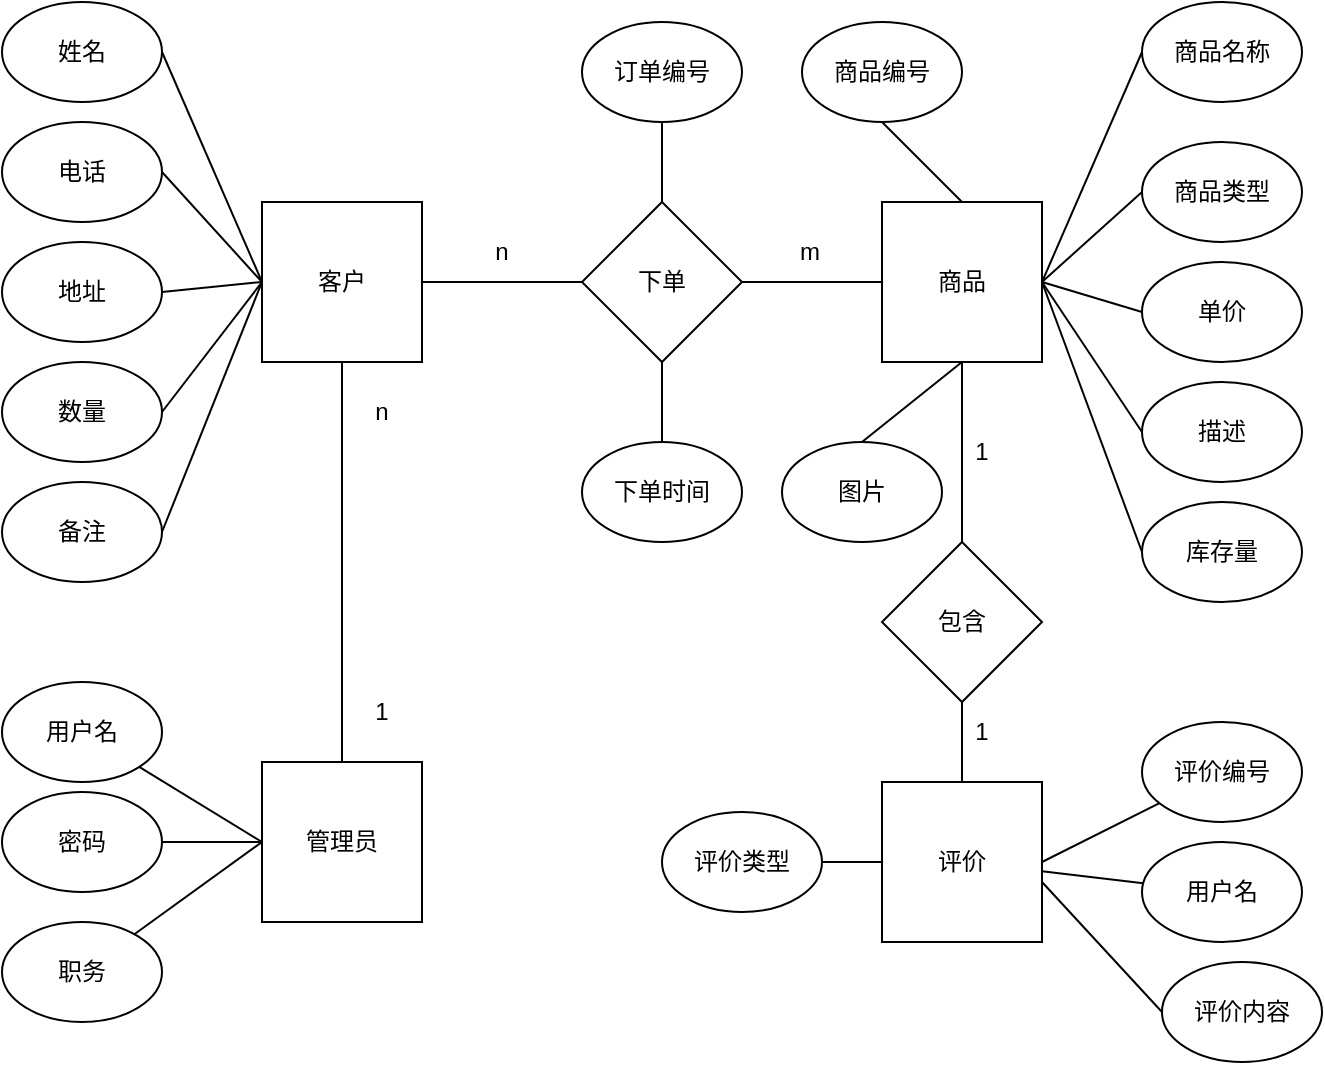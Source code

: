 <mxfile version="13.11.0" type="github">
  <diagram id="Z3qnRLCbTWZBspmnGukp" name="Page-1">
    <mxGraphModel dx="1038" dy="548" grid="1" gridSize="10" guides="1" tooltips="1" connect="1" arrows="1" fold="1" page="1" pageScale="1" pageWidth="827" pageHeight="1169" math="0" shadow="0">
      <root>
        <mxCell id="0" />
        <mxCell id="1" parent="0" />
        <mxCell id="iV4FCKDCkceHWrKzqnqT-1" style="edgeStyle=orthogonalEdgeStyle;rounded=0;orthogonalLoop=1;jettySize=auto;html=1;entryX=0;entryY=0.5;entryDx=0;entryDy=0;endArrow=none;endFill=0;" parent="1" source="qGPzBqT6a5XUFYiETim9-1" target="qGPzBqT6a5XUFYiETim9-10" edge="1">
          <mxGeometry relative="1" as="geometry" />
        </mxCell>
        <mxCell id="iV4FCKDCkceHWrKzqnqT-55" style="edgeStyle=none;rounded=0;orthogonalLoop=1;jettySize=auto;html=1;exitX=0.5;exitY=1;exitDx=0;exitDy=0;endArrow=none;endFill=0;" parent="1" source="qGPzBqT6a5XUFYiETim9-1" target="iV4FCKDCkceHWrKzqnqT-48" edge="1">
          <mxGeometry relative="1" as="geometry" />
        </mxCell>
        <mxCell id="qGPzBqT6a5XUFYiETim9-1" value="客户" style="whiteSpace=wrap;html=1;aspect=fixed;" parent="1" vertex="1">
          <mxGeometry x="160" y="170" width="80" height="80" as="geometry" />
        </mxCell>
        <mxCell id="qGPzBqT6a5XUFYiETim9-6" style="rounded=0;orthogonalLoop=1;jettySize=auto;html=1;exitX=1;exitY=0.5;exitDx=0;exitDy=0;entryX=0;entryY=0.5;entryDx=0;entryDy=0;endArrow=none;endFill=0;" parent="1" source="qGPzBqT6a5XUFYiETim9-2" target="qGPzBqT6a5XUFYiETim9-1" edge="1">
          <mxGeometry relative="1" as="geometry" />
        </mxCell>
        <mxCell id="qGPzBqT6a5XUFYiETim9-2" value="姓名" style="ellipse;whiteSpace=wrap;html=1;" parent="1" vertex="1">
          <mxGeometry x="30" y="70" width="80" height="50" as="geometry" />
        </mxCell>
        <mxCell id="qGPzBqT6a5XUFYiETim9-7" style="edgeStyle=none;rounded=0;orthogonalLoop=1;jettySize=auto;html=1;exitX=1;exitY=0.5;exitDx=0;exitDy=0;entryX=0;entryY=0.5;entryDx=0;entryDy=0;startArrow=none;startFill=0;endArrow=none;endFill=0;" parent="1" source="qGPzBqT6a5XUFYiETim9-3" target="qGPzBqT6a5XUFYiETim9-1" edge="1">
          <mxGeometry relative="1" as="geometry" />
        </mxCell>
        <mxCell id="qGPzBqT6a5XUFYiETim9-3" value="电话" style="ellipse;whiteSpace=wrap;html=1;" parent="1" vertex="1">
          <mxGeometry x="30" y="130" width="80" height="50" as="geometry" />
        </mxCell>
        <mxCell id="qGPzBqT6a5XUFYiETim9-8" style="edgeStyle=none;rounded=0;orthogonalLoop=1;jettySize=auto;html=1;exitX=1;exitY=0.5;exitDx=0;exitDy=0;entryX=0;entryY=0.5;entryDx=0;entryDy=0;startArrow=none;startFill=0;endArrow=none;endFill=0;" parent="1" source="qGPzBqT6a5XUFYiETim9-4" target="qGPzBqT6a5XUFYiETim9-1" edge="1">
          <mxGeometry relative="1" as="geometry" />
        </mxCell>
        <mxCell id="qGPzBqT6a5XUFYiETim9-4" value="地址" style="ellipse;whiteSpace=wrap;html=1;" parent="1" vertex="1">
          <mxGeometry x="30" y="190" width="80" height="50" as="geometry" />
        </mxCell>
        <mxCell id="qGPzBqT6a5XUFYiETim9-9" style="edgeStyle=none;rounded=0;orthogonalLoop=1;jettySize=auto;html=1;exitX=1;exitY=0.5;exitDx=0;exitDy=0;startArrow=none;startFill=0;endArrow=none;endFill=0;" parent="1" source="qGPzBqT6a5XUFYiETim9-5" edge="1">
          <mxGeometry relative="1" as="geometry">
            <mxPoint x="160" y="210" as="targetPoint" />
          </mxGeometry>
        </mxCell>
        <mxCell id="qGPzBqT6a5XUFYiETim9-5" value="备注" style="ellipse;whiteSpace=wrap;html=1;" parent="1" vertex="1">
          <mxGeometry x="30" y="310" width="80" height="50" as="geometry" />
        </mxCell>
        <mxCell id="iV4FCKDCkceHWrKzqnqT-26" style="edgeStyle=none;rounded=0;orthogonalLoop=1;jettySize=auto;html=1;exitX=1;exitY=0.5;exitDx=0;exitDy=0;entryX=0;entryY=0.5;entryDx=0;entryDy=0;endArrow=none;endFill=0;" parent="1" source="qGPzBqT6a5XUFYiETim9-10" target="iV4FCKDCkceHWrKzqnqT-9" edge="1">
          <mxGeometry relative="1" as="geometry" />
        </mxCell>
        <mxCell id="qGPzBqT6a5XUFYiETim9-10" value="下单" style="rhombus;whiteSpace=wrap;html=1;" parent="1" vertex="1">
          <mxGeometry x="320" y="170" width="80" height="80" as="geometry" />
        </mxCell>
        <mxCell id="iV4FCKDCkceHWrKzqnqT-6" style="edgeStyle=orthogonalEdgeStyle;rounded=0;orthogonalLoop=1;jettySize=auto;html=1;exitX=0.5;exitY=1;exitDx=0;exitDy=0;entryX=0.5;entryY=0;entryDx=0;entryDy=0;endArrow=none;endFill=0;" parent="1" source="iV4FCKDCkceHWrKzqnqT-2" target="qGPzBqT6a5XUFYiETim9-10" edge="1">
          <mxGeometry relative="1" as="geometry" />
        </mxCell>
        <mxCell id="iV4FCKDCkceHWrKzqnqT-2" value="订单编号" style="ellipse;whiteSpace=wrap;html=1;" parent="1" vertex="1">
          <mxGeometry x="320" y="80" width="80" height="50" as="geometry" />
        </mxCell>
        <mxCell id="iV4FCKDCkceHWrKzqnqT-5" style="edgeStyle=orthogonalEdgeStyle;rounded=0;orthogonalLoop=1;jettySize=auto;html=1;exitX=0.5;exitY=0;exitDx=0;exitDy=0;entryX=0.5;entryY=1;entryDx=0;entryDy=0;endArrow=none;endFill=0;" parent="1" source="iV4FCKDCkceHWrKzqnqT-3" target="qGPzBqT6a5XUFYiETim9-10" edge="1">
          <mxGeometry relative="1" as="geometry" />
        </mxCell>
        <mxCell id="iV4FCKDCkceHWrKzqnqT-3" value="下单时间" style="ellipse;whiteSpace=wrap;html=1;" parent="1" vertex="1">
          <mxGeometry x="320" y="290" width="80" height="50" as="geometry" />
        </mxCell>
        <mxCell id="iV4FCKDCkceHWrKzqnqT-8" style="rounded=0;orthogonalLoop=1;jettySize=auto;html=1;exitX=1;exitY=0.5;exitDx=0;exitDy=0;endArrow=none;endFill=0;" parent="1" source="iV4FCKDCkceHWrKzqnqT-4" edge="1">
          <mxGeometry relative="1" as="geometry">
            <mxPoint x="160" y="210" as="targetPoint" />
          </mxGeometry>
        </mxCell>
        <mxCell id="iV4FCKDCkceHWrKzqnqT-4" value="数量" style="ellipse;whiteSpace=wrap;html=1;" parent="1" vertex="1">
          <mxGeometry x="30" y="250" width="80" height="50" as="geometry" />
        </mxCell>
        <mxCell id="iV4FCKDCkceHWrKzqnqT-29" style="edgeStyle=none;rounded=0;orthogonalLoop=1;jettySize=auto;html=1;exitX=0.5;exitY=1;exitDx=0;exitDy=0;endArrow=none;endFill=0;" parent="1" source="iV4FCKDCkceHWrKzqnqT-9" target="iV4FCKDCkceHWrKzqnqT-28" edge="1">
          <mxGeometry relative="1" as="geometry" />
        </mxCell>
        <mxCell id="iV4FCKDCkceHWrKzqnqT-9" value="商品" style="whiteSpace=wrap;html=1;aspect=fixed;" parent="1" vertex="1">
          <mxGeometry x="470" y="170" width="80" height="80" as="geometry" />
        </mxCell>
        <mxCell id="iV4FCKDCkceHWrKzqnqT-17" style="edgeStyle=none;rounded=0;orthogonalLoop=1;jettySize=auto;html=1;exitX=0.5;exitY=1;exitDx=0;exitDy=0;entryX=0.5;entryY=0;entryDx=0;entryDy=0;endArrow=none;endFill=0;" parent="1" source="iV4FCKDCkceHWrKzqnqT-10" target="iV4FCKDCkceHWrKzqnqT-9" edge="1">
          <mxGeometry relative="1" as="geometry" />
        </mxCell>
        <mxCell id="iV4FCKDCkceHWrKzqnqT-10" value="商品编号" style="ellipse;whiteSpace=wrap;html=1;" parent="1" vertex="1">
          <mxGeometry x="430" y="80" width="80" height="50" as="geometry" />
        </mxCell>
        <mxCell id="iV4FCKDCkceHWrKzqnqT-24" style="edgeStyle=none;rounded=0;orthogonalLoop=1;jettySize=auto;html=1;exitX=0;exitY=0.5;exitDx=0;exitDy=0;entryX=1;entryY=0.5;entryDx=0;entryDy=0;endArrow=none;endFill=0;" parent="1" source="iV4FCKDCkceHWrKzqnqT-11" target="iV4FCKDCkceHWrKzqnqT-9" edge="1">
          <mxGeometry relative="1" as="geometry" />
        </mxCell>
        <mxCell id="iV4FCKDCkceHWrKzqnqT-11" value="商品名称" style="ellipse;whiteSpace=wrap;html=1;" parent="1" vertex="1">
          <mxGeometry x="600" y="70" width="80" height="50" as="geometry" />
        </mxCell>
        <mxCell id="iV4FCKDCkceHWrKzqnqT-23" style="edgeStyle=none;rounded=0;orthogonalLoop=1;jettySize=auto;html=1;exitX=0;exitY=0.5;exitDx=0;exitDy=0;endArrow=none;endFill=0;" parent="1" source="iV4FCKDCkceHWrKzqnqT-12" edge="1">
          <mxGeometry relative="1" as="geometry">
            <mxPoint x="550" y="210" as="targetPoint" />
          </mxGeometry>
        </mxCell>
        <mxCell id="iV4FCKDCkceHWrKzqnqT-12" value="商品类型" style="ellipse;whiteSpace=wrap;html=1;" parent="1" vertex="1">
          <mxGeometry x="600" y="140" width="80" height="50" as="geometry" />
        </mxCell>
        <mxCell id="iV4FCKDCkceHWrKzqnqT-22" style="edgeStyle=none;rounded=0;orthogonalLoop=1;jettySize=auto;html=1;exitX=0;exitY=0.5;exitDx=0;exitDy=0;endArrow=none;endFill=0;" parent="1" source="iV4FCKDCkceHWrKzqnqT-13" edge="1">
          <mxGeometry relative="1" as="geometry">
            <mxPoint x="550" y="210" as="targetPoint" />
          </mxGeometry>
        </mxCell>
        <mxCell id="iV4FCKDCkceHWrKzqnqT-13" value="单价" style="ellipse;whiteSpace=wrap;html=1;" parent="1" vertex="1">
          <mxGeometry x="600" y="200" width="80" height="50" as="geometry" />
        </mxCell>
        <mxCell id="iV4FCKDCkceHWrKzqnqT-20" style="edgeStyle=none;rounded=0;orthogonalLoop=1;jettySize=auto;html=1;exitX=0;exitY=0.5;exitDx=0;exitDy=0;entryX=1;entryY=0.5;entryDx=0;entryDy=0;endArrow=none;endFill=0;" parent="1" source="iV4FCKDCkceHWrKzqnqT-14" target="iV4FCKDCkceHWrKzqnqT-9" edge="1">
          <mxGeometry relative="1" as="geometry" />
        </mxCell>
        <mxCell id="iV4FCKDCkceHWrKzqnqT-14" value="描述" style="ellipse;whiteSpace=wrap;html=1;" parent="1" vertex="1">
          <mxGeometry x="600" y="260" width="80" height="50" as="geometry" />
        </mxCell>
        <mxCell id="iV4FCKDCkceHWrKzqnqT-25" style="edgeStyle=none;rounded=0;orthogonalLoop=1;jettySize=auto;html=1;exitX=0;exitY=0.5;exitDx=0;exitDy=0;endArrow=none;endFill=0;" parent="1" source="iV4FCKDCkceHWrKzqnqT-15" edge="1">
          <mxGeometry relative="1" as="geometry">
            <mxPoint x="550" y="210" as="targetPoint" />
          </mxGeometry>
        </mxCell>
        <mxCell id="iV4FCKDCkceHWrKzqnqT-15" value="库存量" style="ellipse;whiteSpace=wrap;html=1;" parent="1" vertex="1">
          <mxGeometry x="600" y="320" width="80" height="50" as="geometry" />
        </mxCell>
        <mxCell id="iV4FCKDCkceHWrKzqnqT-18" style="edgeStyle=none;rounded=0;orthogonalLoop=1;jettySize=auto;html=1;exitX=0.5;exitY=0;exitDx=0;exitDy=0;entryX=0.5;entryY=1;entryDx=0;entryDy=0;endArrow=none;endFill=0;" parent="1" source="iV4FCKDCkceHWrKzqnqT-16" target="iV4FCKDCkceHWrKzqnqT-9" edge="1">
          <mxGeometry relative="1" as="geometry" />
        </mxCell>
        <mxCell id="iV4FCKDCkceHWrKzqnqT-16" value="图片" style="ellipse;whiteSpace=wrap;html=1;" parent="1" vertex="1">
          <mxGeometry x="420" y="290" width="80" height="50" as="geometry" />
        </mxCell>
        <mxCell id="iV4FCKDCkceHWrKzqnqT-27" value="评价" style="whiteSpace=wrap;html=1;aspect=fixed;" parent="1" vertex="1">
          <mxGeometry x="470" y="460" width="80" height="80" as="geometry" />
        </mxCell>
        <mxCell id="iV4FCKDCkceHWrKzqnqT-30" style="edgeStyle=none;rounded=0;orthogonalLoop=1;jettySize=auto;html=1;exitX=0.5;exitY=1;exitDx=0;exitDy=0;endArrow=none;endFill=0;" parent="1" source="iV4FCKDCkceHWrKzqnqT-28" target="iV4FCKDCkceHWrKzqnqT-27" edge="1">
          <mxGeometry relative="1" as="geometry" />
        </mxCell>
        <mxCell id="iV4FCKDCkceHWrKzqnqT-28" value="包含" style="rhombus;whiteSpace=wrap;html=1;" parent="1" vertex="1">
          <mxGeometry x="470" y="340" width="80" height="80" as="geometry" />
        </mxCell>
        <mxCell id="iV4FCKDCkceHWrKzqnqT-38" style="edgeStyle=none;rounded=0;orthogonalLoop=1;jettySize=auto;html=1;entryX=1;entryY=0.5;entryDx=0;entryDy=0;endArrow=none;endFill=0;" parent="1" source="iV4FCKDCkceHWrKzqnqT-31" target="iV4FCKDCkceHWrKzqnqT-27" edge="1">
          <mxGeometry relative="1" as="geometry" />
        </mxCell>
        <mxCell id="iV4FCKDCkceHWrKzqnqT-31" value="评价编号" style="ellipse;whiteSpace=wrap;html=1;" parent="1" vertex="1">
          <mxGeometry x="600" y="430" width="80" height="50" as="geometry" />
        </mxCell>
        <mxCell id="iV4FCKDCkceHWrKzqnqT-39" style="edgeStyle=none;rounded=0;orthogonalLoop=1;jettySize=auto;html=1;endArrow=none;endFill=0;" parent="1" source="iV4FCKDCkceHWrKzqnqT-32" target="iV4FCKDCkceHWrKzqnqT-27" edge="1">
          <mxGeometry relative="1" as="geometry" />
        </mxCell>
        <mxCell id="iV4FCKDCkceHWrKzqnqT-32" value="用户名" style="ellipse;whiteSpace=wrap;html=1;" parent="1" vertex="1">
          <mxGeometry x="600" y="490" width="80" height="50" as="geometry" />
        </mxCell>
        <mxCell id="iV4FCKDCkceHWrKzqnqT-36" style="edgeStyle=none;rounded=0;orthogonalLoop=1;jettySize=auto;html=1;exitX=1;exitY=0.5;exitDx=0;exitDy=0;entryX=0;entryY=0.5;entryDx=0;entryDy=0;endArrow=none;endFill=0;" parent="1" source="iV4FCKDCkceHWrKzqnqT-34" target="iV4FCKDCkceHWrKzqnqT-27" edge="1">
          <mxGeometry relative="1" as="geometry" />
        </mxCell>
        <mxCell id="iV4FCKDCkceHWrKzqnqT-34" value="评价类型" style="ellipse;whiteSpace=wrap;html=1;" parent="1" vertex="1">
          <mxGeometry x="360" y="475" width="80" height="50" as="geometry" />
        </mxCell>
        <mxCell id="1l-bnHGakxUMxPDp2j0W-1" style="rounded=0;orthogonalLoop=1;jettySize=auto;html=1;exitX=0;exitY=0.5;exitDx=0;exitDy=0;entryX=1;entryY=0.625;entryDx=0;entryDy=0;endArrow=none;endFill=0;entryPerimeter=0;" edge="1" parent="1" source="iV4FCKDCkceHWrKzqnqT-35" target="iV4FCKDCkceHWrKzqnqT-27">
          <mxGeometry relative="1" as="geometry" />
        </mxCell>
        <mxCell id="iV4FCKDCkceHWrKzqnqT-35" value="评价内容" style="ellipse;whiteSpace=wrap;html=1;" parent="1" vertex="1">
          <mxGeometry x="610" y="550" width="80" height="50" as="geometry" />
        </mxCell>
        <mxCell id="iV4FCKDCkceHWrKzqnqT-41" value="n" style="text;html=1;strokeColor=none;fillColor=none;align=center;verticalAlign=middle;whiteSpace=wrap;rounded=0;" parent="1" vertex="1">
          <mxGeometry x="260" y="180" width="40" height="30" as="geometry" />
        </mxCell>
        <mxCell id="iV4FCKDCkceHWrKzqnqT-42" style="edgeStyle=none;rounded=0;orthogonalLoop=1;jettySize=auto;html=1;exitX=0.5;exitY=0;exitDx=0;exitDy=0;endArrow=none;endFill=0;" parent="1" source="iV4FCKDCkceHWrKzqnqT-41" target="iV4FCKDCkceHWrKzqnqT-41" edge="1">
          <mxGeometry relative="1" as="geometry" />
        </mxCell>
        <mxCell id="iV4FCKDCkceHWrKzqnqT-44" value="m" style="text;html=1;strokeColor=none;fillColor=none;align=center;verticalAlign=middle;whiteSpace=wrap;rounded=0;" parent="1" vertex="1">
          <mxGeometry x="413.5" y="180" width="40" height="30" as="geometry" />
        </mxCell>
        <mxCell id="iV4FCKDCkceHWrKzqnqT-46" value="1" style="text;html=1;strokeColor=none;fillColor=none;align=center;verticalAlign=middle;whiteSpace=wrap;rounded=0;" parent="1" vertex="1">
          <mxGeometry x="500" y="280" width="40" height="30" as="geometry" />
        </mxCell>
        <mxCell id="iV4FCKDCkceHWrKzqnqT-47" value="1" style="text;html=1;strokeColor=none;fillColor=none;align=center;verticalAlign=middle;whiteSpace=wrap;rounded=0;" parent="1" vertex="1">
          <mxGeometry x="500" y="420" width="40" height="30" as="geometry" />
        </mxCell>
        <mxCell id="iV4FCKDCkceHWrKzqnqT-48" value="管理员" style="whiteSpace=wrap;html=1;aspect=fixed;" parent="1" vertex="1">
          <mxGeometry x="160" y="450" width="80" height="80" as="geometry" />
        </mxCell>
        <mxCell id="iV4FCKDCkceHWrKzqnqT-54" style="edgeStyle=none;rounded=0;orthogonalLoop=1;jettySize=auto;html=1;entryX=0;entryY=0.5;entryDx=0;entryDy=0;endArrow=none;endFill=0;" parent="1" source="iV4FCKDCkceHWrKzqnqT-49" target="iV4FCKDCkceHWrKzqnqT-48" edge="1">
          <mxGeometry relative="1" as="geometry" />
        </mxCell>
        <mxCell id="iV4FCKDCkceHWrKzqnqT-49" value="用户名" style="ellipse;whiteSpace=wrap;html=1;" parent="1" vertex="1">
          <mxGeometry x="30" y="410" width="80" height="50" as="geometry" />
        </mxCell>
        <mxCell id="iV4FCKDCkceHWrKzqnqT-53" style="edgeStyle=none;rounded=0;orthogonalLoop=1;jettySize=auto;html=1;endArrow=none;endFill=0;" parent="1" source="iV4FCKDCkceHWrKzqnqT-50" edge="1">
          <mxGeometry relative="1" as="geometry">
            <mxPoint x="160" y="490" as="targetPoint" />
          </mxGeometry>
        </mxCell>
        <mxCell id="iV4FCKDCkceHWrKzqnqT-50" value="密码" style="ellipse;whiteSpace=wrap;html=1;" parent="1" vertex="1">
          <mxGeometry x="30" y="465" width="80" height="50" as="geometry" />
        </mxCell>
        <mxCell id="iV4FCKDCkceHWrKzqnqT-52" style="edgeStyle=none;rounded=0;orthogonalLoop=1;jettySize=auto;html=1;entryX=0;entryY=0.5;entryDx=0;entryDy=0;endArrow=none;endFill=0;" parent="1" source="iV4FCKDCkceHWrKzqnqT-51" target="iV4FCKDCkceHWrKzqnqT-48" edge="1">
          <mxGeometry relative="1" as="geometry" />
        </mxCell>
        <mxCell id="iV4FCKDCkceHWrKzqnqT-51" value="职务" style="ellipse;whiteSpace=wrap;html=1;" parent="1" vertex="1">
          <mxGeometry x="30" y="530" width="80" height="50" as="geometry" />
        </mxCell>
        <mxCell id="iV4FCKDCkceHWrKzqnqT-56" value="1" style="text;html=1;strokeColor=none;fillColor=none;align=center;verticalAlign=middle;whiteSpace=wrap;rounded=0;" parent="1" vertex="1">
          <mxGeometry x="200" y="410" width="40" height="30" as="geometry" />
        </mxCell>
        <mxCell id="iV4FCKDCkceHWrKzqnqT-57" value="n" style="text;html=1;strokeColor=none;fillColor=none;align=center;verticalAlign=middle;whiteSpace=wrap;rounded=0;" parent="1" vertex="1">
          <mxGeometry x="200" y="260" width="40" height="30" as="geometry" />
        </mxCell>
      </root>
    </mxGraphModel>
  </diagram>
</mxfile>
